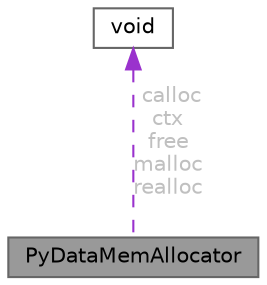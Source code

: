 digraph "PyDataMemAllocator"
{
 // LATEX_PDF_SIZE
  bgcolor="transparent";
  edge [fontname=Helvetica,fontsize=10,labelfontname=Helvetica,labelfontsize=10];
  node [fontname=Helvetica,fontsize=10,shape=box,height=0.2,width=0.4];
  Node1 [id="Node000001",label="PyDataMemAllocator",height=0.2,width=0.4,color="gray40", fillcolor="grey60", style="filled", fontcolor="black",tooltip=" "];
  Node2 -> Node1 [id="edge1_Node000001_Node000002",dir="back",color="darkorchid3",style="dashed",tooltip=" ",label=" calloc\nctx\nfree\nmalloc\nrealloc",fontcolor="grey" ];
  Node2 [id="Node000002",label="void",height=0.2,width=0.4,color="gray40", fillcolor="white", style="filled",tooltip=" "];
}
